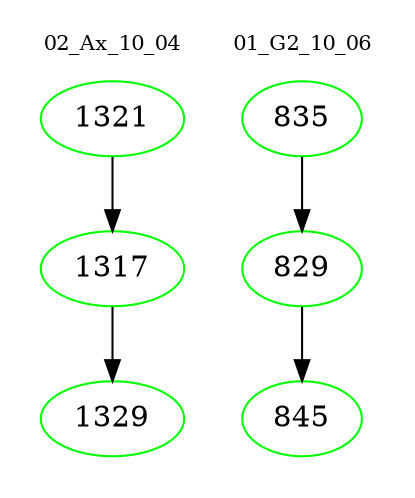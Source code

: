 digraph{
subgraph cluster_0 {
color = white
label = "02_Ax_10_04";
fontsize=10;
T0_1321 [label="1321", color="green"]
T0_1321 -> T0_1317 [color="black"]
T0_1317 [label="1317", color="green"]
T0_1317 -> T0_1329 [color="black"]
T0_1329 [label="1329", color="green"]
}
subgraph cluster_1 {
color = white
label = "01_G2_10_06";
fontsize=10;
T1_835 [label="835", color="green"]
T1_835 -> T1_829 [color="black"]
T1_829 [label="829", color="green"]
T1_829 -> T1_845 [color="black"]
T1_845 [label="845", color="green"]
}
}
